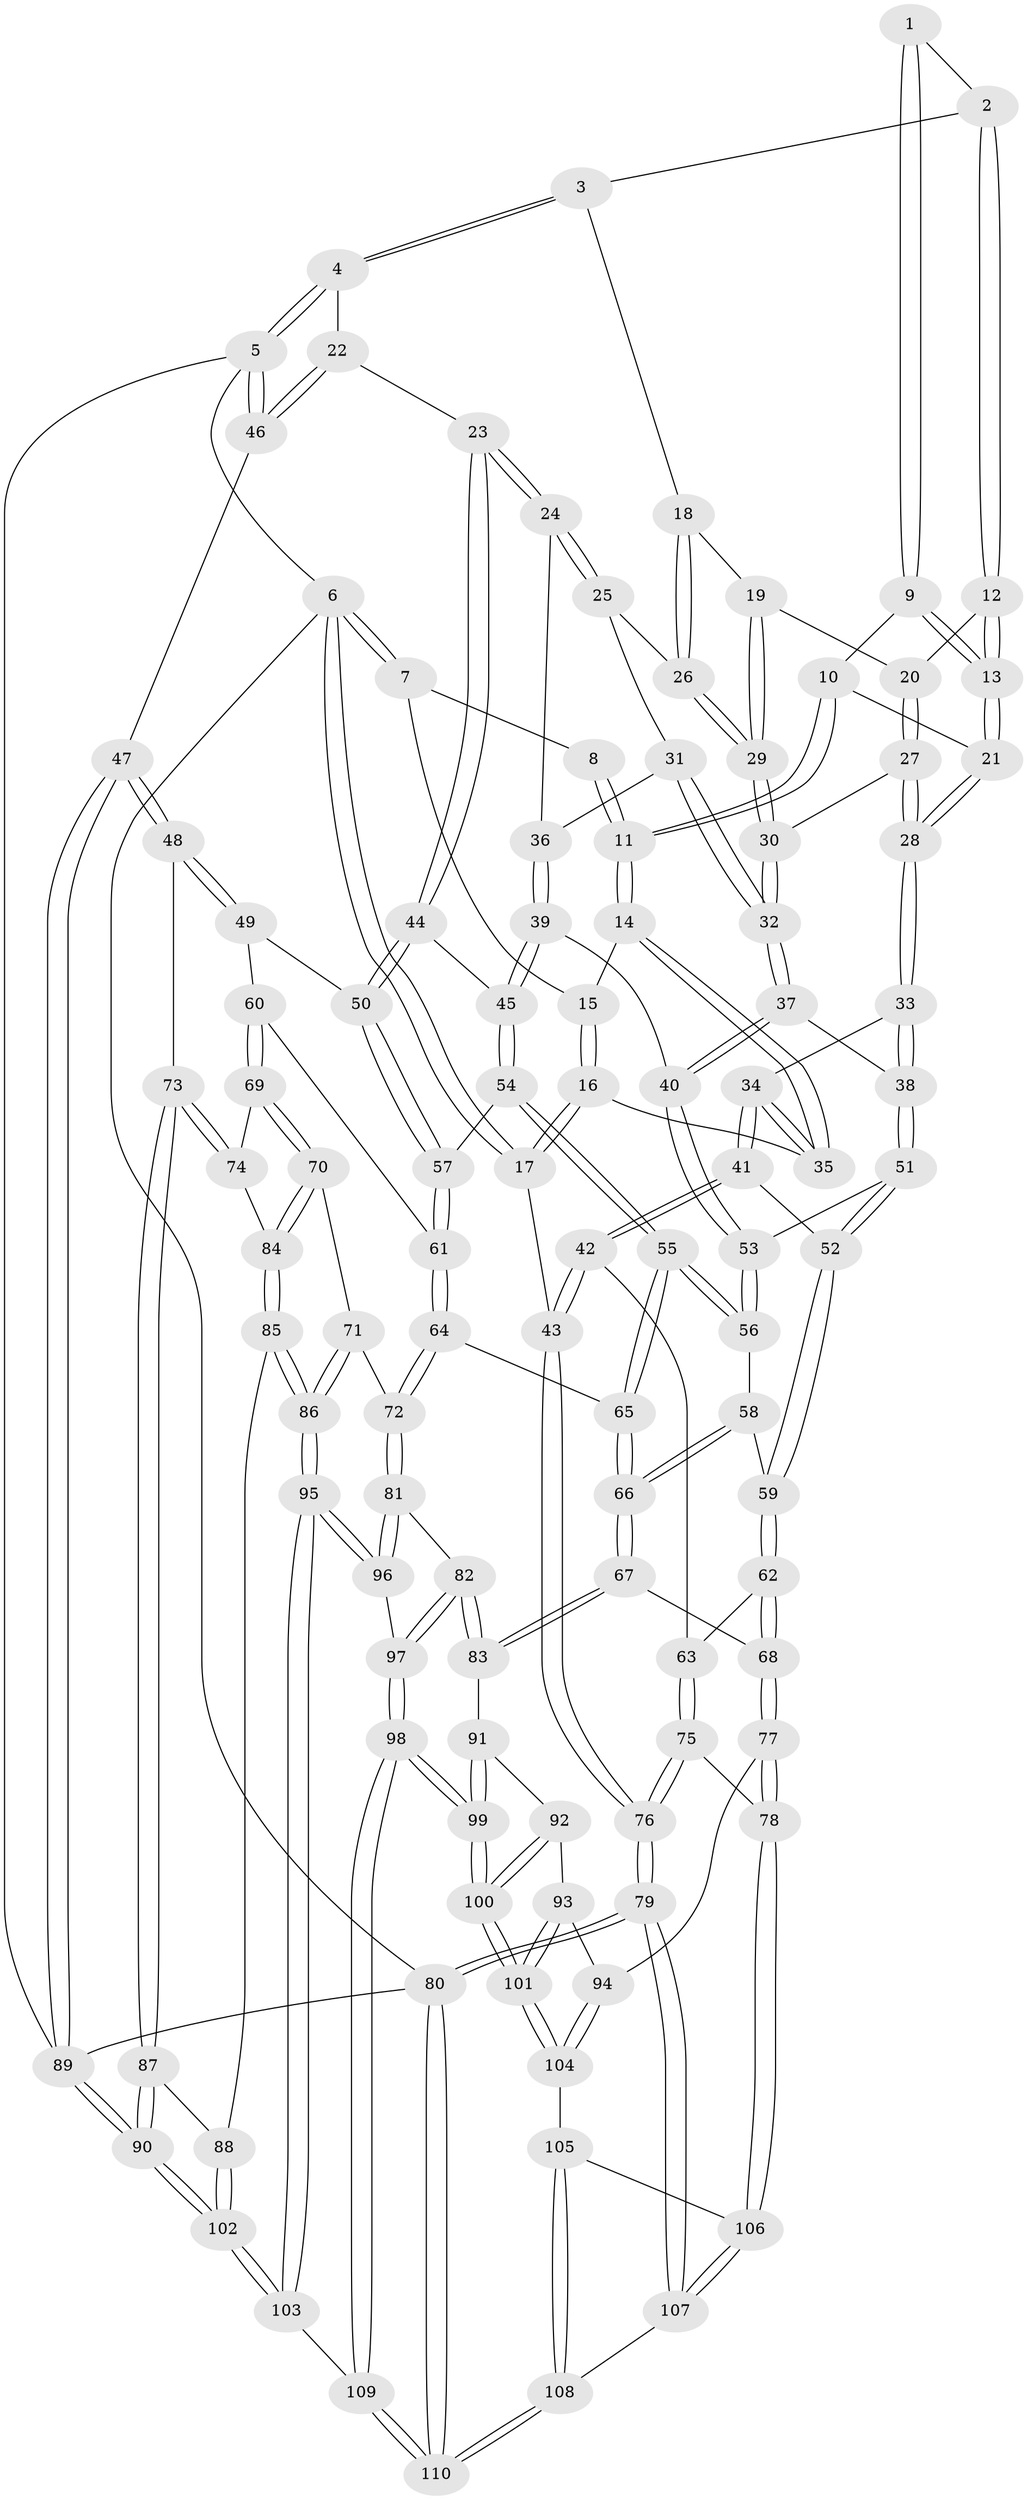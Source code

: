 // Generated by graph-tools (version 1.1) at 2025/16/03/09/25 04:16:47]
// undirected, 110 vertices, 272 edges
graph export_dot {
graph [start="1"]
  node [color=gray90,style=filled];
  1 [pos="+0.31415767553982576+0"];
  2 [pos="+0.4702296566644486+0"];
  3 [pos="+0.7643374625526462+0"];
  4 [pos="+1+0"];
  5 [pos="+1+0"];
  6 [pos="+0+0"];
  7 [pos="+0+0"];
  8 [pos="+0.2076011777633879+0"];
  9 [pos="+0.3076543267406749+0"];
  10 [pos="+0.2880924958284344+0.01019407333434326"];
  11 [pos="+0.17408035623919021+0.1409867914126678"];
  12 [pos="+0.47950174891624575+0.030223861572041575"];
  13 [pos="+0.40090936528094934+0.07599175377152059"];
  14 [pos="+0.17385951328776433+0.14134594509422047"];
  15 [pos="+0.02648907235468148+0"];
  16 [pos="+0.07798098091819007+0.19739376483491297"];
  17 [pos="+0+0.268549483264462"];
  18 [pos="+0.7188965431154853+0"];
  19 [pos="+0.5709320278179423+0.084458533948071"];
  20 [pos="+0.4902189675390408+0.04567928556280659"];
  21 [pos="+0.36562422558719665+0.11859064480155594"];
  22 [pos="+0.8532833373923097+0.2283305698413352"];
  23 [pos="+0.8382009885043078+0.22659594341637893"];
  24 [pos="+0.8321303999288319+0.22366558841342177"];
  25 [pos="+0.7463022504481707+0.09251121918841602"];
  26 [pos="+0.7300709467960068+0.05882788051532245"];
  27 [pos="+0.4695928786370911+0.16146382052964708"];
  28 [pos="+0.3589557894438861+0.20272927109614594"];
  29 [pos="+0.5899141122770692+0.18032662256146717"];
  30 [pos="+0.5870437646906819+0.19618721836795677"];
  31 [pos="+0.6358627838414759+0.21466837060049085"];
  32 [pos="+0.5916536849125609+0.20827336234143914"];
  33 [pos="+0.3439085876376386+0.22497575025040598"];
  34 [pos="+0.209022089169824+0.23489208859678565"];
  35 [pos="+0.15988095087177118+0.19691247930680902"];
  36 [pos="+0.714969686203828+0.23767575223060222"];
  37 [pos="+0.576066026861734+0.248245566643446"];
  38 [pos="+0.42013976815037923+0.31869574417872387"];
  39 [pos="+0.6517184964452726+0.38977304130986673"];
  40 [pos="+0.6168345113254807+0.36960285690457256"];
  41 [pos="+0.20012330179283966+0.42109654470825875"];
  42 [pos="+0.0017179039844119992+0.4709097460216516"];
  43 [pos="+0+0.4272045408098118"];
  44 [pos="+0.706245816591221+0.41338538810126807"];
  45 [pos="+0.66165928604954+0.4006858793871121"];
  46 [pos="+1+0.43546521709754654"];
  47 [pos="+1+0.5294864920410559"];
  48 [pos="+1+0.53175345077881"];
  49 [pos="+0.7618869163107943+0.46365375376327567"];
  50 [pos="+0.7477389171934011+0.455994477829154"];
  51 [pos="+0.42544447152163467+0.3587740901197452"];
  52 [pos="+0.23612814578298988+0.45817245261531364"];
  53 [pos="+0.464133930521902+0.4178006530594742"];
  54 [pos="+0.5909450651734326+0.5155642460581863"];
  55 [pos="+0.5068387594456124+0.5724342342200158"];
  56 [pos="+0.46533488789967015+0.513189239892967"];
  57 [pos="+0.6706306622486972+0.5353534297695071"];
  58 [pos="+0.29974292113607526+0.5227524361431807"];
  59 [pos="+0.24564326074643045+0.48329021213154055"];
  60 [pos="+0.7060678931147722+0.6173323050274714"];
  61 [pos="+0.6947055889234977+0.6139805930673082"];
  62 [pos="+0.1521885029215375+0.6312989444847321"];
  63 [pos="+0.1302409294223559+0.6255035027681303"];
  64 [pos="+0.5319658154023005+0.6362218348324956"];
  65 [pos="+0.5103562481807867+0.6065300858130998"];
  66 [pos="+0.3164885561881749+0.6900537004468529"];
  67 [pos="+0.2871887282586783+0.7325808559301198"];
  68 [pos="+0.22481705403987648+0.7349286751448879"];
  69 [pos="+0.7368462289132828+0.6416062527903825"];
  70 [pos="+0.6465762879297404+0.7553785337235113"];
  71 [pos="+0.6367978467994171+0.7562795385478501"];
  72 [pos="+0.5533022897959229+0.7510057269061144"];
  73 [pos="+0.9249131669474272+0.6553791348494324"];
  74 [pos="+0.8284741814282677+0.6634174866419436"];
  75 [pos="+0.03865818854975002+0.6783186575162811"];
  76 [pos="+0+0.7122146290759798"];
  77 [pos="+0.15577345993443115+0.8084069529094019"];
  78 [pos="+0.13557637531767572+0.8165661411991029"];
  79 [pos="+0+0.9529384681539346"];
  80 [pos="+0+1"];
  81 [pos="+0.5436689571223808+0.7703984957518594"];
  82 [pos="+0.4020939884158249+0.8268032174633059"];
  83 [pos="+0.33091496296474154+0.7833072870832269"];
  84 [pos="+0.7139281240194222+0.7806857119337544"];
  85 [pos="+0.7388692000311375+0.8262944488590204"];
  86 [pos="+0.6922155512482704+0.9026881995812519"];
  87 [pos="+0.8912082801657623+0.7625083109339639"];
  88 [pos="+0.8372477952276545+0.833676394393531"];
  89 [pos="+1+1"];
  90 [pos="+1+1"];
  91 [pos="+0.30017326277862344+0.8536451646964411"];
  92 [pos="+0.2740154517922457+0.8815656775896077"];
  93 [pos="+0.24290414010015918+0.88917230843649"];
  94 [pos="+0.17532013015808304+0.8358834183155771"];
  95 [pos="+0.6494162489684976+1"];
  96 [pos="+0.5867284705925636+0.9114733384841791"];
  97 [pos="+0.40563433365880347+0.9161449017585798"];
  98 [pos="+0.3550784914746502+1"];
  99 [pos="+0.32145170459807676+1"];
  100 [pos="+0.3055862231344429+1"];
  101 [pos="+0.25380549801524777+0.9643139736922983"];
  102 [pos="+0.8440824713470748+1"];
  103 [pos="+0.6957919992511784+1"];
  104 [pos="+0.20842406792662138+0.9397261667805692"];
  105 [pos="+0.15548372445281447+0.9552034888911224"];
  106 [pos="+0.10228021087748367+0.8393596798849863"];
  107 [pos="+0+0.8883700737276357"];
  108 [pos="+0.14789323023229872+0.9848866908976293"];
  109 [pos="+0.36510069360381986+1"];
  110 [pos="+0.19048798218640606+1"];
  1 -- 2;
  1 -- 9;
  1 -- 9;
  2 -- 3;
  2 -- 12;
  2 -- 12;
  3 -- 4;
  3 -- 4;
  3 -- 18;
  4 -- 5;
  4 -- 5;
  4 -- 22;
  5 -- 6;
  5 -- 46;
  5 -- 46;
  5 -- 89;
  6 -- 7;
  6 -- 7;
  6 -- 17;
  6 -- 17;
  6 -- 80;
  7 -- 8;
  7 -- 15;
  8 -- 11;
  8 -- 11;
  9 -- 10;
  9 -- 13;
  9 -- 13;
  10 -- 11;
  10 -- 11;
  10 -- 21;
  11 -- 14;
  11 -- 14;
  12 -- 13;
  12 -- 13;
  12 -- 20;
  13 -- 21;
  13 -- 21;
  14 -- 15;
  14 -- 35;
  14 -- 35;
  15 -- 16;
  15 -- 16;
  16 -- 17;
  16 -- 17;
  16 -- 35;
  17 -- 43;
  18 -- 19;
  18 -- 26;
  18 -- 26;
  19 -- 20;
  19 -- 29;
  19 -- 29;
  20 -- 27;
  20 -- 27;
  21 -- 28;
  21 -- 28;
  22 -- 23;
  22 -- 46;
  22 -- 46;
  23 -- 24;
  23 -- 24;
  23 -- 44;
  23 -- 44;
  24 -- 25;
  24 -- 25;
  24 -- 36;
  25 -- 26;
  25 -- 31;
  26 -- 29;
  26 -- 29;
  27 -- 28;
  27 -- 28;
  27 -- 30;
  28 -- 33;
  28 -- 33;
  29 -- 30;
  29 -- 30;
  30 -- 32;
  30 -- 32;
  31 -- 32;
  31 -- 32;
  31 -- 36;
  32 -- 37;
  32 -- 37;
  33 -- 34;
  33 -- 38;
  33 -- 38;
  34 -- 35;
  34 -- 35;
  34 -- 41;
  34 -- 41;
  36 -- 39;
  36 -- 39;
  37 -- 38;
  37 -- 40;
  37 -- 40;
  38 -- 51;
  38 -- 51;
  39 -- 40;
  39 -- 45;
  39 -- 45;
  40 -- 53;
  40 -- 53;
  41 -- 42;
  41 -- 42;
  41 -- 52;
  42 -- 43;
  42 -- 43;
  42 -- 63;
  43 -- 76;
  43 -- 76;
  44 -- 45;
  44 -- 50;
  44 -- 50;
  45 -- 54;
  45 -- 54;
  46 -- 47;
  47 -- 48;
  47 -- 48;
  47 -- 89;
  47 -- 89;
  48 -- 49;
  48 -- 49;
  48 -- 73;
  49 -- 50;
  49 -- 60;
  50 -- 57;
  50 -- 57;
  51 -- 52;
  51 -- 52;
  51 -- 53;
  52 -- 59;
  52 -- 59;
  53 -- 56;
  53 -- 56;
  54 -- 55;
  54 -- 55;
  54 -- 57;
  55 -- 56;
  55 -- 56;
  55 -- 65;
  55 -- 65;
  56 -- 58;
  57 -- 61;
  57 -- 61;
  58 -- 59;
  58 -- 66;
  58 -- 66;
  59 -- 62;
  59 -- 62;
  60 -- 61;
  60 -- 69;
  60 -- 69;
  61 -- 64;
  61 -- 64;
  62 -- 63;
  62 -- 68;
  62 -- 68;
  63 -- 75;
  63 -- 75;
  64 -- 65;
  64 -- 72;
  64 -- 72;
  65 -- 66;
  65 -- 66;
  66 -- 67;
  66 -- 67;
  67 -- 68;
  67 -- 83;
  67 -- 83;
  68 -- 77;
  68 -- 77;
  69 -- 70;
  69 -- 70;
  69 -- 74;
  70 -- 71;
  70 -- 84;
  70 -- 84;
  71 -- 72;
  71 -- 86;
  71 -- 86;
  72 -- 81;
  72 -- 81;
  73 -- 74;
  73 -- 74;
  73 -- 87;
  73 -- 87;
  74 -- 84;
  75 -- 76;
  75 -- 76;
  75 -- 78;
  76 -- 79;
  76 -- 79;
  77 -- 78;
  77 -- 78;
  77 -- 94;
  78 -- 106;
  78 -- 106;
  79 -- 80;
  79 -- 80;
  79 -- 107;
  79 -- 107;
  80 -- 110;
  80 -- 110;
  80 -- 89;
  81 -- 82;
  81 -- 96;
  81 -- 96;
  82 -- 83;
  82 -- 83;
  82 -- 97;
  82 -- 97;
  83 -- 91;
  84 -- 85;
  84 -- 85;
  85 -- 86;
  85 -- 86;
  85 -- 88;
  86 -- 95;
  86 -- 95;
  87 -- 88;
  87 -- 90;
  87 -- 90;
  88 -- 102;
  88 -- 102;
  89 -- 90;
  89 -- 90;
  90 -- 102;
  90 -- 102;
  91 -- 92;
  91 -- 99;
  91 -- 99;
  92 -- 93;
  92 -- 100;
  92 -- 100;
  93 -- 94;
  93 -- 101;
  93 -- 101;
  94 -- 104;
  94 -- 104;
  95 -- 96;
  95 -- 96;
  95 -- 103;
  95 -- 103;
  96 -- 97;
  97 -- 98;
  97 -- 98;
  98 -- 99;
  98 -- 99;
  98 -- 109;
  98 -- 109;
  99 -- 100;
  99 -- 100;
  100 -- 101;
  100 -- 101;
  101 -- 104;
  101 -- 104;
  102 -- 103;
  102 -- 103;
  103 -- 109;
  104 -- 105;
  105 -- 106;
  105 -- 108;
  105 -- 108;
  106 -- 107;
  106 -- 107;
  107 -- 108;
  108 -- 110;
  108 -- 110;
  109 -- 110;
  109 -- 110;
}
